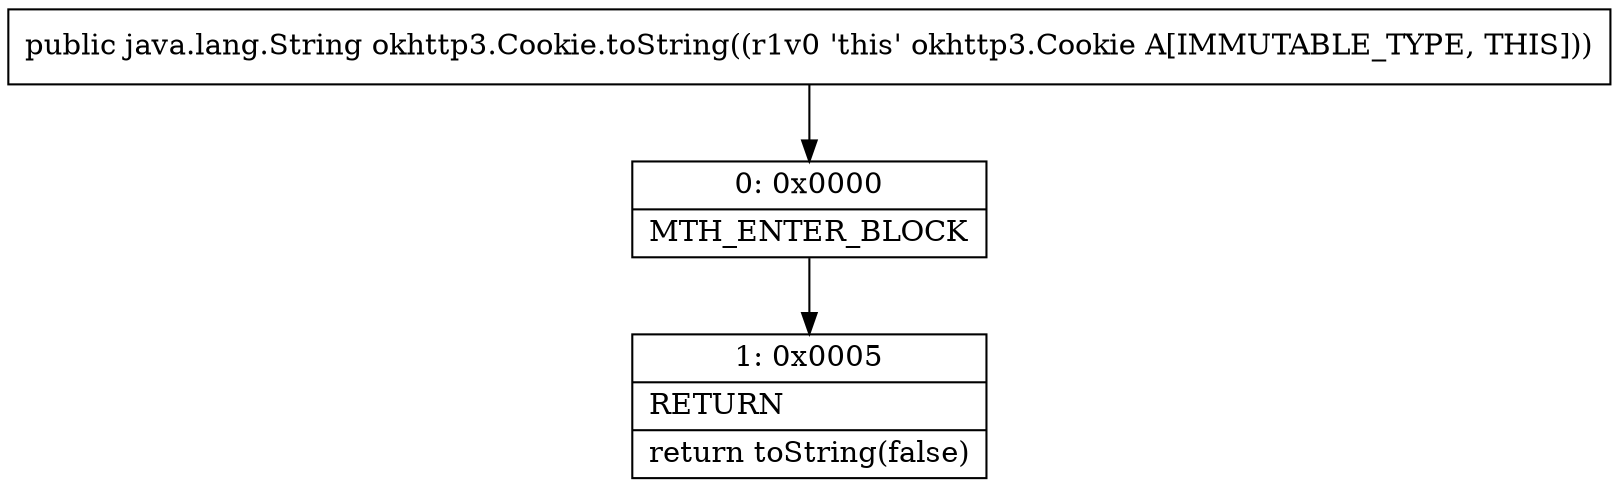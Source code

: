 digraph "CFG forokhttp3.Cookie.toString()Ljava\/lang\/String;" {
Node_0 [shape=record,label="{0\:\ 0x0000|MTH_ENTER_BLOCK\l}"];
Node_1 [shape=record,label="{1\:\ 0x0005|RETURN\l|return toString(false)\l}"];
MethodNode[shape=record,label="{public java.lang.String okhttp3.Cookie.toString((r1v0 'this' okhttp3.Cookie A[IMMUTABLE_TYPE, THIS])) }"];
MethodNode -> Node_0;
Node_0 -> Node_1;
}

